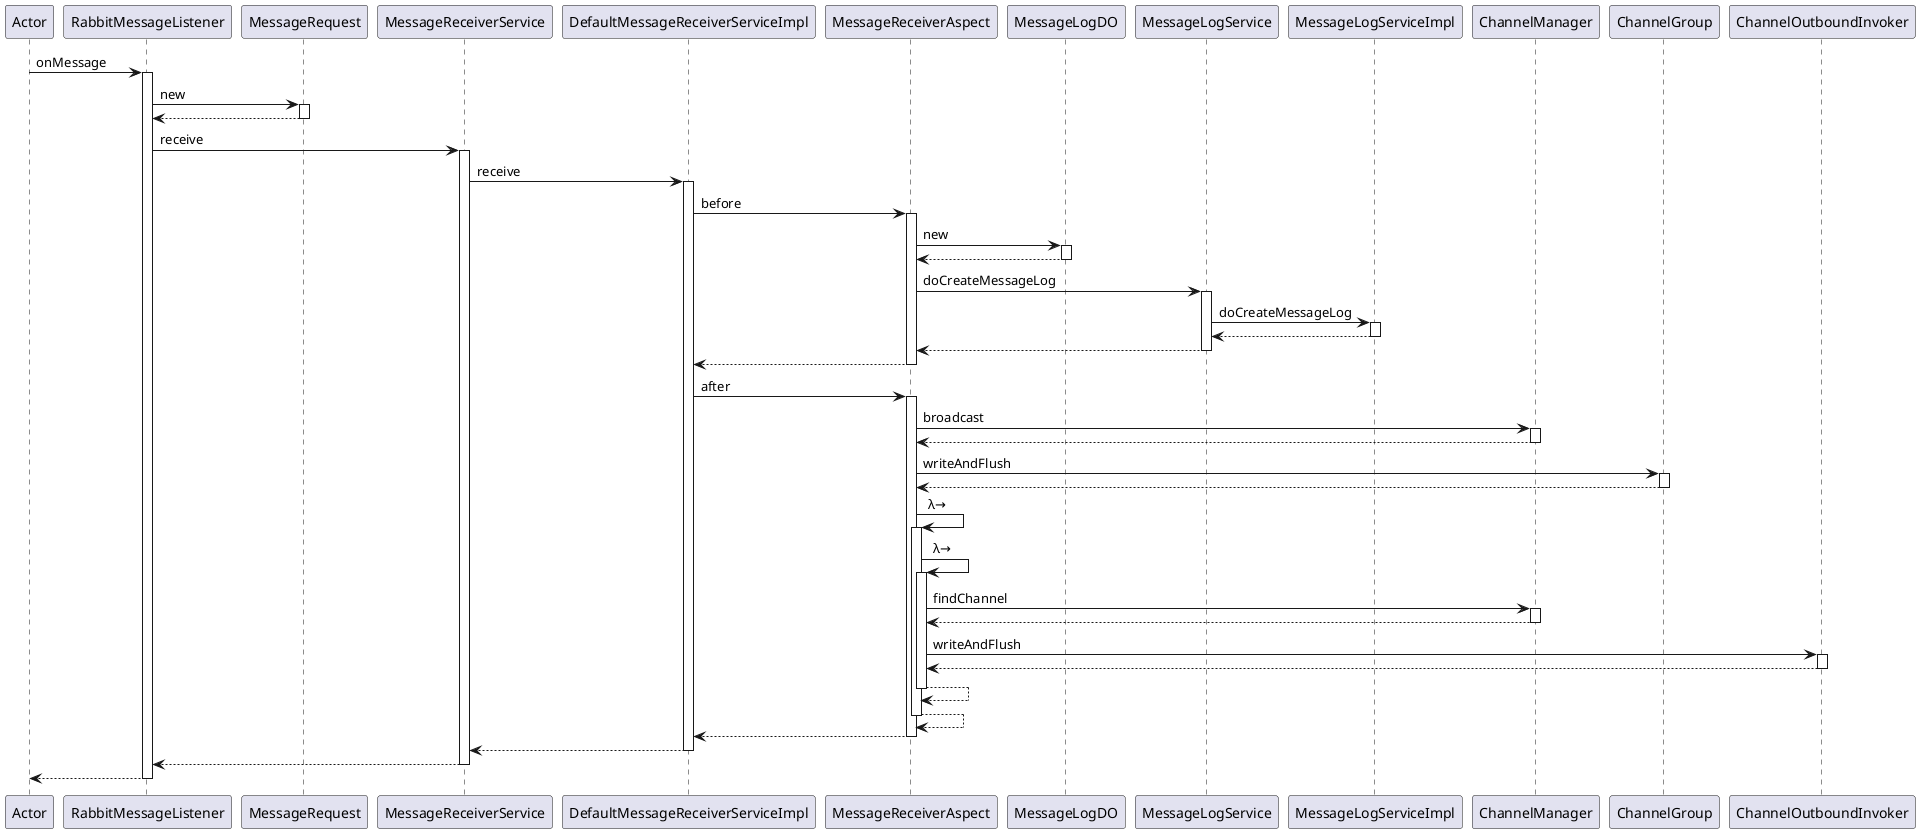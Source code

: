 @startuml
participant Actor
Actor -> RabbitMessageListener : onMessage
activate RabbitMessageListener
RabbitMessageListener -> MessageRequest : new
activate MessageRequest
MessageRequest --> RabbitMessageListener
deactivate MessageRequest
RabbitMessageListener -> MessageReceiverService : receive
activate MessageReceiverService
MessageReceiverService -> DefaultMessageReceiverServiceImpl : receive
activate DefaultMessageReceiverServiceImpl
DefaultMessageReceiverServiceImpl -> MessageReceiverAspect : before
activate MessageReceiverAspect
MessageReceiverAspect -> MessageLogDO : new
activate MessageLogDO
MessageLogDO --> MessageReceiverAspect
deactivate MessageLogDO
MessageReceiverAspect -> MessageLogService : doCreateMessageLog
activate MessageLogService
MessageLogService -> MessageLogServiceImpl : doCreateMessageLog
activate MessageLogServiceImpl
MessageLogServiceImpl --> MessageLogService
deactivate MessageLogServiceImpl
MessageLogService --> MessageReceiverAspect
deactivate MessageLogService
MessageReceiverAspect --> DefaultMessageReceiverServiceImpl
deactivate MessageReceiverAspect
DefaultMessageReceiverServiceImpl -> MessageReceiverAspect : after
activate MessageReceiverAspect
MessageReceiverAspect -> ChannelManager : broadcast
activate ChannelManager
ChannelManager --> MessageReceiverAspect
deactivate ChannelManager
MessageReceiverAspect -> ChannelGroup : writeAndFlush
activate ChannelGroup
ChannelGroup --> MessageReceiverAspect
deactivate ChannelGroup
MessageReceiverAspect -> MessageReceiverAspect : λ→
activate MessageReceiverAspect
MessageReceiverAspect -> MessageReceiverAspect : λ→
activate MessageReceiverAspect
MessageReceiverAspect -> ChannelManager : findChannel
activate ChannelManager
ChannelManager --> MessageReceiverAspect
deactivate ChannelManager
MessageReceiverAspect -> ChannelOutboundInvoker : writeAndFlush
activate ChannelOutboundInvoker
ChannelOutboundInvoker --> MessageReceiverAspect
deactivate ChannelOutboundInvoker
MessageReceiverAspect --> MessageReceiverAspect
deactivate MessageReceiverAspect
MessageReceiverAspect --> MessageReceiverAspect
deactivate MessageReceiverAspect
MessageReceiverAspect --> DefaultMessageReceiverServiceImpl
deactivate MessageReceiverAspect
DefaultMessageReceiverServiceImpl --> MessageReceiverService
deactivate DefaultMessageReceiverServiceImpl
MessageReceiverService --> RabbitMessageListener
deactivate MessageReceiverService
return
@enduml